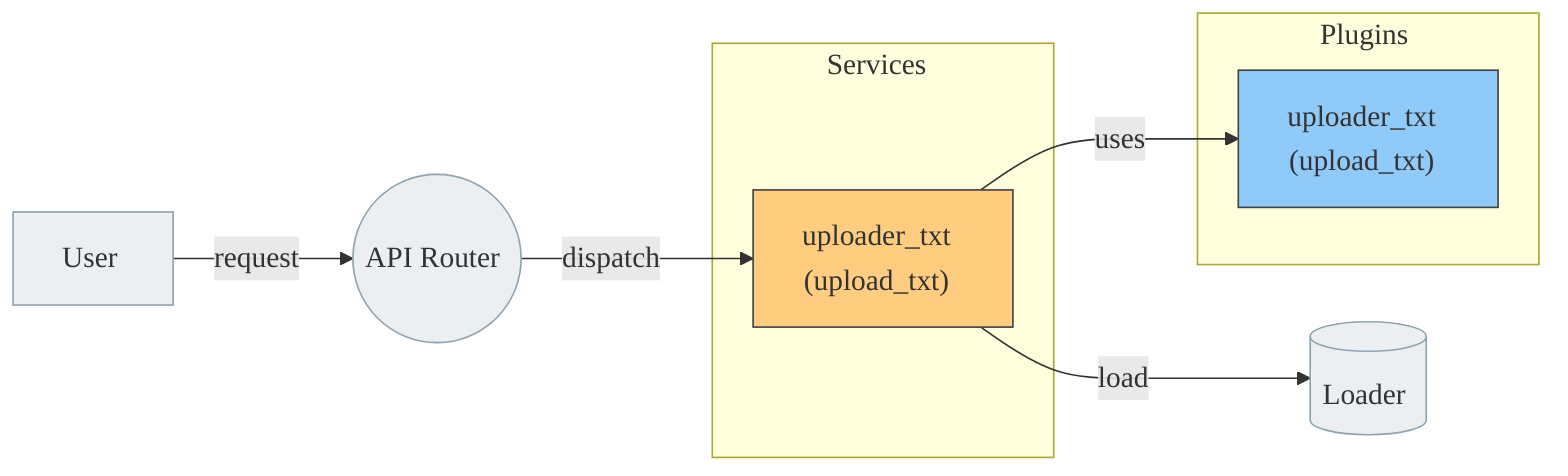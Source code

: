 %%{init: {'themeVariables': { 'fontFamily': 'Segoe UI, Arial, sans-serif', 'fontSize': '18px' } } }%%
flowchart LR
classDef PL fill:#90CAF9,stroke:#424242,stroke-width:1px
classDef SV fill:#FFCC80,stroke:#424242,stroke-width:1px
classDef DEC fill:#ECEFF1,stroke:#90A4AE,stroke-width:1px
U[User]
R((API Router))
L[(Loader)]
class U,R,L DEC
subgraph Plugins
P_uploader_txt["uploader_txt\n(upload_txt)"]:::PL
end
subgraph Services
S_uploader_txt["uploader_txt\n(upload_txt)"]:::SV
end
U -- request --> R
R -- dispatch --> S_uploader_txt
S_uploader_txt -- load --> L
S_uploader_txt -- uses --> P_uploader_txt